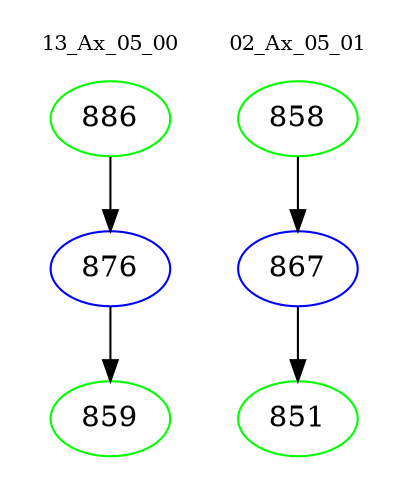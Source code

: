 digraph{
subgraph cluster_0 {
color = white
label = "13_Ax_05_00";
fontsize=10;
T0_886 [label="886", color="green"]
T0_886 -> T0_876 [color="black"]
T0_876 [label="876", color="blue"]
T0_876 -> T0_859 [color="black"]
T0_859 [label="859", color="green"]
}
subgraph cluster_1 {
color = white
label = "02_Ax_05_01";
fontsize=10;
T1_858 [label="858", color="green"]
T1_858 -> T1_867 [color="black"]
T1_867 [label="867", color="blue"]
T1_867 -> T1_851 [color="black"]
T1_851 [label="851", color="green"]
}
}
